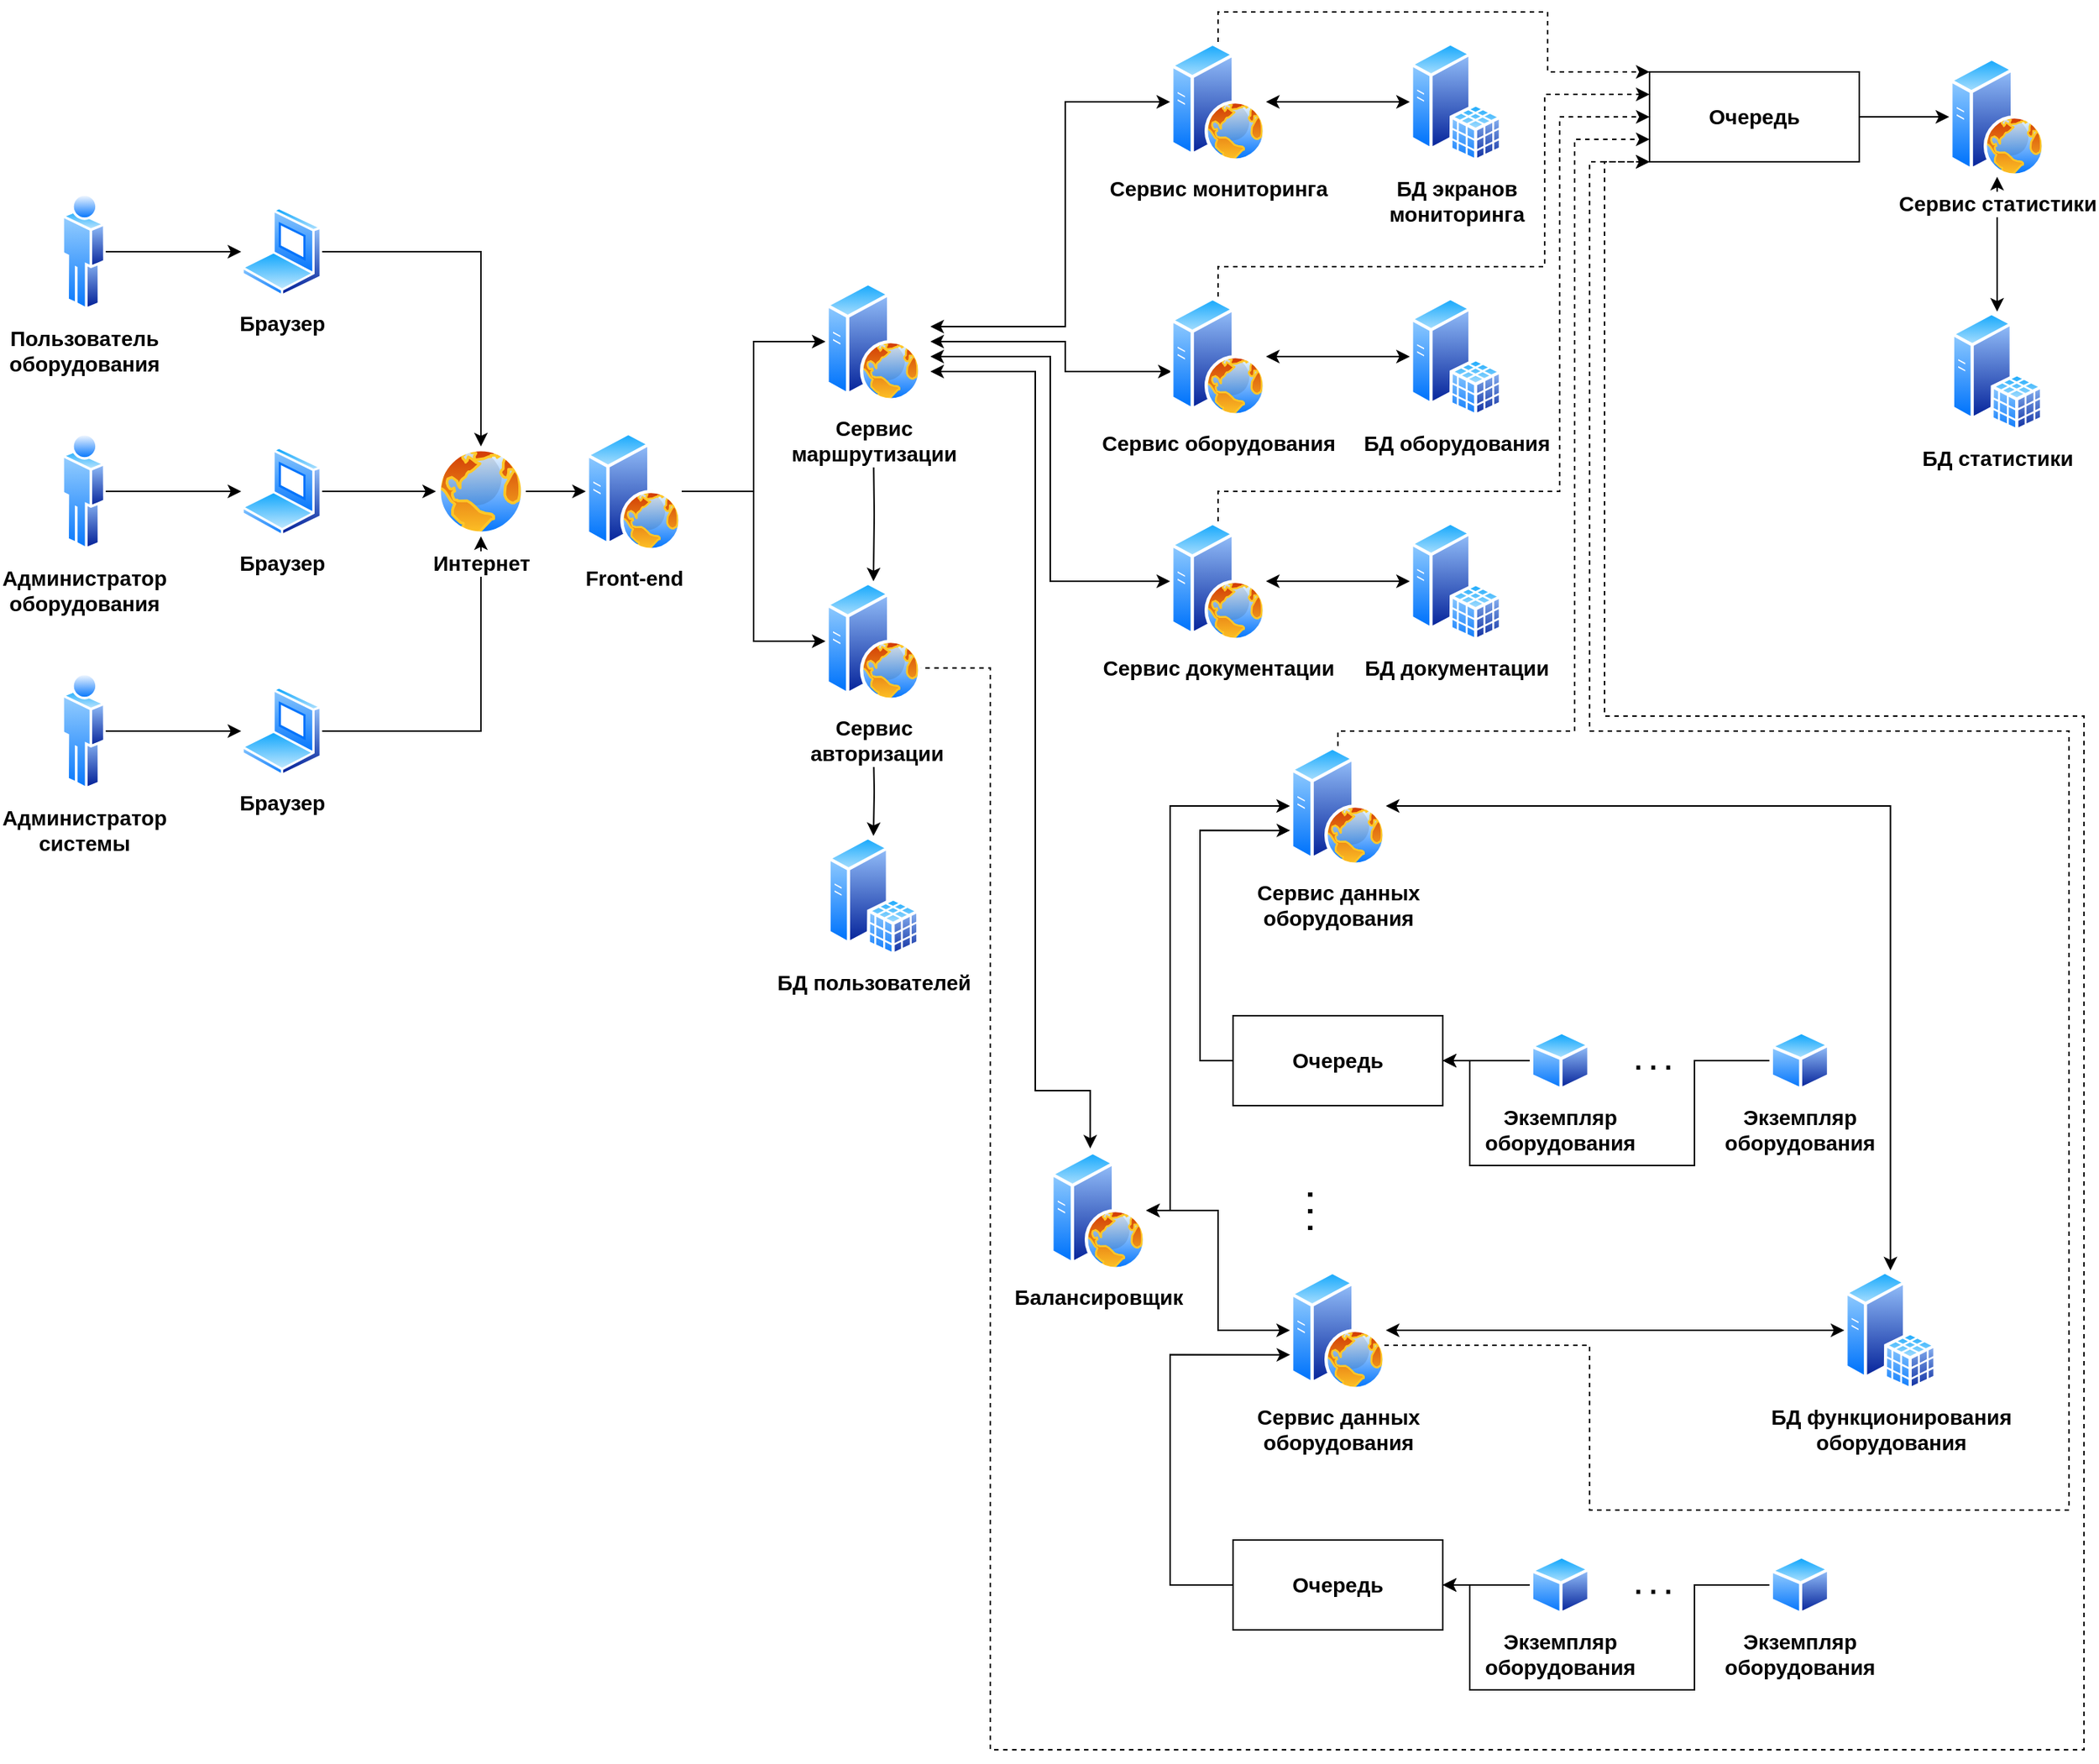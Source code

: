 <mxfile version="14.5.1" type="device"><diagram id="7UiXwg1uSnrwbN_RtKZs" name="Page-1"><mxGraphModel dx="2770" dy="1487" grid="1" gridSize="10" guides="1" tooltips="1" connect="1" arrows="1" fold="1" page="0" pageScale="1" pageWidth="827" pageHeight="1169" math="0" shadow="0"><root><mxCell id="0"/><mxCell id="1" parent="0"/><mxCell id="UalVrXW0ZuYl1teN-6kn-25" style="edgeStyle=orthogonalEdgeStyle;rounded=0;orthogonalLoop=1;jettySize=auto;html=1;exitX=1;exitY=0.5;exitDx=0;exitDy=0;fontSize=14;fontStyle=1" parent="1" source="UalVrXW0ZuYl1teN-6kn-15" target="UalVrXW0ZuYl1teN-6kn-18" edge="1"><mxGeometry relative="1" as="geometry"/></mxCell><mxCell id="UalVrXW0ZuYl1teN-6kn-15" value="Пользователь&lt;br style=&quot;font-size: 14px;&quot;&gt;оборудования" style="aspect=fixed;perimeter=ellipsePerimeter;html=1;align=center;shadow=0;dashed=0;spacingTop=3;image;image=img/lib/active_directory/user.svg;strokeColor=#000000;fontSize=14;fontStyle=1" parent="1" vertex="1"><mxGeometry x="20" y="160" width="29.6" height="80" as="geometry"/></mxCell><mxCell id="UalVrXW0ZuYl1teN-6kn-26" style="edgeStyle=orthogonalEdgeStyle;rounded=0;orthogonalLoop=1;jettySize=auto;html=1;exitX=1;exitY=0.5;exitDx=0;exitDy=0;entryX=0;entryY=0.5;entryDx=0;entryDy=0;fontSize=14;fontStyle=1" parent="1" source="UalVrXW0ZuYl1teN-6kn-16" target="UalVrXW0ZuYl1teN-6kn-19" edge="1"><mxGeometry relative="1" as="geometry"/></mxCell><mxCell id="UalVrXW0ZuYl1teN-6kn-16" value="Администратор&lt;br style=&quot;font-size: 14px;&quot;&gt;оборудования" style="aspect=fixed;perimeter=ellipsePerimeter;html=1;align=center;shadow=0;dashed=0;spacingTop=3;image;image=img/lib/active_directory/user.svg;strokeColor=#000000;fontSize=14;fontStyle=1" parent="1" vertex="1"><mxGeometry x="20" y="320" width="29.6" height="80" as="geometry"/></mxCell><mxCell id="UalVrXW0ZuYl1teN-6kn-27" style="edgeStyle=orthogonalEdgeStyle;rounded=0;orthogonalLoop=1;jettySize=auto;html=1;exitX=1;exitY=0.5;exitDx=0;exitDy=0;entryX=0;entryY=0.5;entryDx=0;entryDy=0;fontSize=14;fontStyle=1" parent="1" source="UalVrXW0ZuYl1teN-6kn-17" target="UalVrXW0ZuYl1teN-6kn-20" edge="1"><mxGeometry relative="1" as="geometry"/></mxCell><mxCell id="UalVrXW0ZuYl1teN-6kn-17" value="Администратор&lt;br style=&quot;font-size: 14px;&quot;&gt;системы" style="aspect=fixed;perimeter=ellipsePerimeter;html=1;align=center;shadow=0;dashed=0;spacingTop=3;image;image=img/lib/active_directory/user.svg;strokeColor=#000000;fontSize=14;fontStyle=1" parent="1" vertex="1"><mxGeometry x="20" y="480" width="29.6" height="80" as="geometry"/></mxCell><mxCell id="UalVrXW0ZuYl1teN-6kn-28" style="edgeStyle=orthogonalEdgeStyle;rounded=0;orthogonalLoop=1;jettySize=auto;html=1;exitX=1;exitY=0.5;exitDx=0;exitDy=0;fontSize=14;fontStyle=1" parent="1" source="UalVrXW0ZuYl1teN-6kn-18" target="UalVrXW0ZuYl1teN-6kn-21" edge="1"><mxGeometry relative="1" as="geometry"/></mxCell><mxCell id="UalVrXW0ZuYl1teN-6kn-18" value="Браузер" style="aspect=fixed;perimeter=ellipsePerimeter;html=1;align=center;shadow=0;dashed=0;spacingTop=3;image;image=img/lib/active_directory/laptop_client.svg;strokeColor=#000000;fontSize=14;fontStyle=1" parent="1" vertex="1"><mxGeometry x="140" y="170" width="54" height="60" as="geometry"/></mxCell><mxCell id="UalVrXW0ZuYl1teN-6kn-23" style="edgeStyle=orthogonalEdgeStyle;rounded=0;orthogonalLoop=1;jettySize=auto;html=1;exitX=1;exitY=0.5;exitDx=0;exitDy=0;fontSize=14;fontStyle=1" parent="1" source="UalVrXW0ZuYl1teN-6kn-19" target="UalVrXW0ZuYl1teN-6kn-21" edge="1"><mxGeometry relative="1" as="geometry"/></mxCell><mxCell id="UalVrXW0ZuYl1teN-6kn-19" value="Браузер" style="aspect=fixed;perimeter=ellipsePerimeter;html=1;align=center;shadow=0;dashed=0;spacingTop=3;image;image=img/lib/active_directory/laptop_client.svg;strokeColor=#000000;fontSize=14;fontStyle=1" parent="1" vertex="1"><mxGeometry x="140" y="330" width="54" height="60" as="geometry"/></mxCell><mxCell id="UalVrXW0ZuYl1teN-6kn-24" style="edgeStyle=orthogonalEdgeStyle;rounded=0;orthogonalLoop=1;jettySize=auto;html=1;exitX=1;exitY=0.5;exitDx=0;exitDy=0;entryX=0.5;entryY=1;entryDx=0;entryDy=0;fontSize=14;fontStyle=1" parent="1" source="UalVrXW0ZuYl1teN-6kn-20" target="UalVrXW0ZuYl1teN-6kn-21" edge="1"><mxGeometry relative="1" as="geometry"/></mxCell><mxCell id="UalVrXW0ZuYl1teN-6kn-20" value="Браузер" style="aspect=fixed;perimeter=ellipsePerimeter;html=1;align=center;shadow=0;dashed=0;spacingTop=3;image;image=img/lib/active_directory/laptop_client.svg;strokeColor=#000000;fontSize=14;fontStyle=1" parent="1" vertex="1"><mxGeometry x="140" y="490" width="54" height="60" as="geometry"/></mxCell><mxCell id="UalVrXW0ZuYl1teN-6kn-30" style="edgeStyle=orthogonalEdgeStyle;rounded=0;orthogonalLoop=1;jettySize=auto;html=1;exitX=1;exitY=0.5;exitDx=0;exitDy=0;fontSize=14;fontStyle=1" parent="1" source="UalVrXW0ZuYl1teN-6kn-21" target="UalVrXW0ZuYl1teN-6kn-29" edge="1"><mxGeometry relative="1" as="geometry"/></mxCell><mxCell id="UalVrXW0ZuYl1teN-6kn-21" value="Интернет" style="aspect=fixed;perimeter=ellipsePerimeter;html=1;align=center;shadow=0;dashed=0;spacingTop=3;image;image=img/lib/active_directory/internet_globe.svg;strokeColor=#000000;fontSize=14;fontStyle=1" parent="1" vertex="1"><mxGeometry x="270" y="330" width="60" height="60" as="geometry"/></mxCell><mxCell id="UalVrXW0ZuYl1teN-6kn-34" style="edgeStyle=orthogonalEdgeStyle;rounded=0;orthogonalLoop=1;jettySize=auto;html=1;exitX=1;exitY=0.5;exitDx=0;exitDy=0;entryX=0;entryY=0.5;entryDx=0;entryDy=0;fontSize=14;fontStyle=1" parent="1" source="UalVrXW0ZuYl1teN-6kn-29" target="UalVrXW0ZuYl1teN-6kn-31" edge="1"><mxGeometry relative="1" as="geometry"/></mxCell><mxCell id="UalVrXW0ZuYl1teN-6kn-36" style="edgeStyle=orthogonalEdgeStyle;rounded=0;orthogonalLoop=1;jettySize=auto;html=1;exitX=1;exitY=0.5;exitDx=0;exitDy=0;entryX=0;entryY=0.5;entryDx=0;entryDy=0;fontSize=14;fontStyle=1" parent="1" source="UalVrXW0ZuYl1teN-6kn-29" target="UalVrXW0ZuYl1teN-6kn-32" edge="1"><mxGeometry relative="1" as="geometry"/></mxCell><mxCell id="UalVrXW0ZuYl1teN-6kn-29" value="Front-end" style="aspect=fixed;perimeter=ellipsePerimeter;html=1;align=center;shadow=0;dashed=0;spacingTop=3;image;image=img/lib/active_directory/web_server.svg;strokeColor=#000000;fontSize=14;fontStyle=1" parent="1" vertex="1"><mxGeometry x="370" y="320" width="64" height="80" as="geometry"/></mxCell><mxCell id="UalVrXW0ZuYl1teN-6kn-37" style="edgeStyle=orthogonalEdgeStyle;rounded=0;orthogonalLoop=1;jettySize=auto;html=1;startArrow=classic;startFill=1;fontSize=14;fontStyle=1" parent="1" target="UalVrXW0ZuYl1teN-6kn-32" edge="1"><mxGeometry relative="1" as="geometry"><mxPoint x="562" y="330" as="sourcePoint"/></mxGeometry></mxCell><mxCell id="UalVrXW0ZuYl1teN-6kn-44" style="edgeStyle=orthogonalEdgeStyle;rounded=0;orthogonalLoop=1;jettySize=auto;html=1;entryX=0;entryY=0.5;entryDx=0;entryDy=0;startArrow=classic;startFill=1;fontSize=14;fontStyle=1;" parent="1" target="UalVrXW0ZuYl1teN-6kn-43" edge="1"><mxGeometry relative="1" as="geometry"><mxPoint x="600" y="250" as="sourcePoint"/><Array as="points"><mxPoint x="690" y="250"/><mxPoint x="690" y="100"/></Array></mxGeometry></mxCell><mxCell id="UalVrXW0ZuYl1teN-6kn-45" style="edgeStyle=orthogonalEdgeStyle;rounded=0;orthogonalLoop=1;jettySize=auto;html=1;entryX=0;entryY=0.5;entryDx=0;entryDy=0;startArrow=classic;startFill=1;fontSize=14;fontStyle=1;" parent="1" target="UalVrXW0ZuYl1teN-6kn-40" edge="1"><mxGeometry relative="1" as="geometry"><mxPoint x="600" y="270" as="sourcePoint"/><Array as="points"><mxPoint x="680" y="270"/><mxPoint x="680" y="420"/></Array></mxGeometry></mxCell><mxCell id="UalVrXW0ZuYl1teN-6kn-47" style="edgeStyle=orthogonalEdgeStyle;rounded=0;orthogonalLoop=1;jettySize=auto;html=1;startArrow=classic;startFill=1;fontSize=14;fontStyle=1" parent="1" target="UalVrXW0ZuYl1teN-6kn-39" edge="1"><mxGeometry relative="1" as="geometry"><mxPoint x="600" y="260" as="sourcePoint"/><Array as="points"><mxPoint x="690" y="260"/><mxPoint x="690" y="280"/></Array></mxGeometry></mxCell><mxCell id="a8c47c5r9YvMQlhrySPh-16" style="edgeStyle=orthogonalEdgeStyle;rounded=0;orthogonalLoop=1;jettySize=auto;html=1;entryX=0.417;entryY=-0.017;entryDx=0;entryDy=0;entryPerimeter=0;startArrow=classic;startFill=1;" edge="1" parent="1" target="a8c47c5r9YvMQlhrySPh-11"><mxGeometry relative="1" as="geometry"><mxPoint x="600" y="280" as="sourcePoint"/><Array as="points"><mxPoint x="670" y="280"/><mxPoint x="670" y="760"/><mxPoint x="707" y="760"/></Array></mxGeometry></mxCell><mxCell id="UalVrXW0ZuYl1teN-6kn-31" value="Сервис &lt;br&gt;маршрутизации" style="aspect=fixed;perimeter=ellipsePerimeter;html=1;align=center;shadow=0;dashed=0;spacingTop=3;image;image=img/lib/active_directory/web_server.svg;strokeColor=#000000;fontSize=14;fontStyle=1" parent="1" vertex="1"><mxGeometry x="530" y="220" width="64" height="80" as="geometry"/></mxCell><mxCell id="UalVrXW0ZuYl1teN-6kn-49" style="edgeStyle=orthogonalEdgeStyle;rounded=0;orthogonalLoop=1;jettySize=auto;html=1;startArrow=classic;startFill=1;fontSize=14;fontStyle=1" parent="1" target="UalVrXW0ZuYl1teN-6kn-48" edge="1"><mxGeometry relative="1" as="geometry"><mxPoint x="562" y="530" as="sourcePoint"/></mxGeometry></mxCell><mxCell id="UalVrXW0ZuYl1teN-6kn-87" style="edgeStyle=orthogonalEdgeStyle;rounded=0;orthogonalLoop=1;jettySize=auto;html=1;exitX=1;exitY=0.75;exitDx=0;exitDy=0;entryX=0;entryY=1;entryDx=0;entryDy=0;startArrow=none;startFill=0;fontSize=14;fontStyle=1;dashed=1;" parent="1" source="UalVrXW0ZuYl1teN-6kn-32" target="UalVrXW0ZuYl1teN-6kn-77" edge="1"><mxGeometry relative="1" as="geometry"><Array as="points"><mxPoint x="640" y="478"/><mxPoint x="640" y="1200"/><mxPoint x="1370" y="1200"/><mxPoint x="1370" y="510"/><mxPoint x="1050" y="510"/><mxPoint x="1050" y="140"/></Array></mxGeometry></mxCell><mxCell id="UalVrXW0ZuYl1teN-6kn-32" value="Сервис&lt;br&gt;&amp;nbsp;авторизации" style="aspect=fixed;perimeter=ellipsePerimeter;html=1;align=center;shadow=0;dashed=0;spacingTop=3;image;image=img/lib/active_directory/web_server.svg;strokeColor=#000000;fontSize=14;fontStyle=1" parent="1" vertex="1"><mxGeometry x="530" y="420" width="64" height="80" as="geometry"/></mxCell><mxCell id="UalVrXW0ZuYl1teN-6kn-56" style="edgeStyle=orthogonalEdgeStyle;rounded=0;orthogonalLoop=1;jettySize=auto;html=1;exitX=1;exitY=0.5;exitDx=0;exitDy=0;entryX=0;entryY=0.5;entryDx=0;entryDy=0;startArrow=classic;startFill=1;fontSize=14;fontStyle=1" parent="1" source="UalVrXW0ZuYl1teN-6kn-39" target="UalVrXW0ZuYl1teN-6kn-53" edge="1"><mxGeometry relative="1" as="geometry"/></mxCell><mxCell id="UalVrXW0ZuYl1teN-6kn-84" style="edgeStyle=orthogonalEdgeStyle;rounded=0;orthogonalLoop=1;jettySize=auto;html=1;exitX=0.5;exitY=0;exitDx=0;exitDy=0;entryX=0;entryY=0.25;entryDx=0;entryDy=0;startArrow=none;startFill=0;fontSize=14;fontStyle=1;dashed=1;" parent="1" source="UalVrXW0ZuYl1teN-6kn-39" target="UalVrXW0ZuYl1teN-6kn-77" edge="1"><mxGeometry relative="1" as="geometry"><Array as="points"><mxPoint x="792" y="210"/><mxPoint x="1010" y="210"/><mxPoint x="1010" y="95"/></Array></mxGeometry></mxCell><mxCell id="UalVrXW0ZuYl1teN-6kn-39" value="Сервис оборудования" style="aspect=fixed;perimeter=ellipsePerimeter;html=1;align=center;shadow=0;dashed=0;spacingTop=3;image;image=img/lib/active_directory/web_server.svg;strokeColor=#000000;fontSize=14;fontStyle=1" parent="1" vertex="1"><mxGeometry x="760" y="230" width="64" height="80" as="geometry"/></mxCell><mxCell id="UalVrXW0ZuYl1teN-6kn-57" style="edgeStyle=orthogonalEdgeStyle;rounded=0;orthogonalLoop=1;jettySize=auto;html=1;exitX=1;exitY=0.5;exitDx=0;exitDy=0;entryX=0;entryY=0.5;entryDx=0;entryDy=0;startArrow=classic;startFill=1;fontSize=14;fontStyle=1" parent="1" source="UalVrXW0ZuYl1teN-6kn-40" target="UalVrXW0ZuYl1teN-6kn-52" edge="1"><mxGeometry relative="1" as="geometry"/></mxCell><mxCell id="UalVrXW0ZuYl1teN-6kn-85" style="edgeStyle=orthogonalEdgeStyle;rounded=0;orthogonalLoop=1;jettySize=auto;html=1;exitX=0.5;exitY=0;exitDx=0;exitDy=0;entryX=0;entryY=0.5;entryDx=0;entryDy=0;startArrow=none;startFill=0;fontSize=14;fontStyle=1;dashed=1;" parent="1" source="UalVrXW0ZuYl1teN-6kn-40" target="UalVrXW0ZuYl1teN-6kn-77" edge="1"><mxGeometry relative="1" as="geometry"><Array as="points"><mxPoint x="792" y="360"/><mxPoint x="1020" y="360"/><mxPoint x="1020" y="110"/></Array></mxGeometry></mxCell><mxCell id="UalVrXW0ZuYl1teN-6kn-40" value="Сервис документации" style="aspect=fixed;perimeter=ellipsePerimeter;html=1;align=center;shadow=0;dashed=0;spacingTop=3;image;image=img/lib/active_directory/web_server.svg;strokeColor=#000000;fontSize=14;fontStyle=1" parent="1" vertex="1"><mxGeometry x="760" y="380" width="64" height="80" as="geometry"/></mxCell><mxCell id="UalVrXW0ZuYl1teN-6kn-59" value="" style="edgeStyle=orthogonalEdgeStyle;rounded=0;orthogonalLoop=1;jettySize=auto;html=1;startArrow=classic;startFill=1;fontSize=14;fontStyle=1" parent="1" source="UalVrXW0ZuYl1teN-6kn-42" target="UalVrXW0ZuYl1teN-6kn-58" edge="1"><mxGeometry relative="1" as="geometry"/></mxCell><mxCell id="UalVrXW0ZuYl1teN-6kn-86" style="edgeStyle=orthogonalEdgeStyle;rounded=0;orthogonalLoop=1;jettySize=auto;html=1;entryX=0;entryY=0.75;entryDx=0;entryDy=0;startArrow=none;startFill=0;exitX=0.5;exitY=0;exitDx=0;exitDy=0;fontSize=14;fontStyle=1;dashed=1;" parent="1" source="UalVrXW0ZuYl1teN-6kn-42" target="UalVrXW0ZuYl1teN-6kn-77" edge="1"><mxGeometry relative="1" as="geometry"><Array as="points"><mxPoint x="872" y="520"/><mxPoint x="1030" y="520"/><mxPoint x="1030" y="125"/></Array></mxGeometry></mxCell><mxCell id="a8c47c5r9YvMQlhrySPh-20" style="edgeStyle=orthogonalEdgeStyle;rounded=0;orthogonalLoop=1;jettySize=auto;html=1;entryX=1;entryY=0.5;entryDx=0;entryDy=0;startArrow=classic;startFill=1;" edge="1" parent="1" source="UalVrXW0ZuYl1teN-6kn-42" target="a8c47c5r9YvMQlhrySPh-11"><mxGeometry relative="1" as="geometry"><Array as="points"><mxPoint x="760" y="570"/><mxPoint x="760" y="840"/></Array></mxGeometry></mxCell><mxCell id="UalVrXW0ZuYl1teN-6kn-42" value="Сервис данных &lt;br style=&quot;font-size: 14px;&quot;&gt;оборудования" style="aspect=fixed;perimeter=ellipsePerimeter;html=1;align=center;shadow=0;dashed=0;spacingTop=3;image;image=img/lib/active_directory/web_server.svg;strokeColor=#000000;fontSize=14;fontStyle=1" parent="1" vertex="1"><mxGeometry x="840" y="530" width="64" height="80" as="geometry"/></mxCell><mxCell id="UalVrXW0ZuYl1teN-6kn-55" style="edgeStyle=orthogonalEdgeStyle;rounded=0;orthogonalLoop=1;jettySize=auto;html=1;exitX=1;exitY=0.5;exitDx=0;exitDy=0;startArrow=classic;startFill=1;fontSize=14;fontStyle=1" parent="1" source="UalVrXW0ZuYl1teN-6kn-43" target="UalVrXW0ZuYl1teN-6kn-54" edge="1"><mxGeometry relative="1" as="geometry"/></mxCell><mxCell id="UalVrXW0ZuYl1teN-6kn-83" style="edgeStyle=orthogonalEdgeStyle;rounded=0;orthogonalLoop=1;jettySize=auto;html=1;exitX=0.5;exitY=0;exitDx=0;exitDy=0;startArrow=none;startFill=0;entryX=0;entryY=0;entryDx=0;entryDy=0;fontSize=14;fontStyle=1;dashed=1;" parent="1" source="UalVrXW0ZuYl1teN-6kn-43" target="UalVrXW0ZuYl1teN-6kn-77" edge="1"><mxGeometry relative="1" as="geometry"><mxPoint x="1190" y="80" as="targetPoint"/><Array as="points"><mxPoint x="792" y="40"/><mxPoint x="1012" y="40"/><mxPoint x="1012" y="80"/></Array></mxGeometry></mxCell><mxCell id="UalVrXW0ZuYl1teN-6kn-43" value="Сервис мониторинга" style="aspect=fixed;perimeter=ellipsePerimeter;html=1;align=center;shadow=0;dashed=0;spacingTop=3;image;image=img/lib/active_directory/web_server.svg;strokeColor=#000000;fontSize=14;fontStyle=1" parent="1" vertex="1"><mxGeometry x="760" y="60" width="64" height="80" as="geometry"/></mxCell><mxCell id="UalVrXW0ZuYl1teN-6kn-48" value="БД пользователей" style="aspect=fixed;perimeter=ellipsePerimeter;html=1;align=center;shadow=0;dashed=0;spacingTop=3;image;image=img/lib/active_directory/sql_server.svg;strokeColor=#000000;fontSize=14;fontStyle=1" parent="1" vertex="1"><mxGeometry x="531.2" y="590" width="61.6" height="80" as="geometry"/></mxCell><mxCell id="UalVrXW0ZuYl1teN-6kn-52" value="БД документации" style="aspect=fixed;perimeter=ellipsePerimeter;html=1;align=center;shadow=0;dashed=0;spacingTop=3;image;image=img/lib/active_directory/sql_server.svg;strokeColor=#000000;fontSize=14;fontStyle=1" parent="1" vertex="1"><mxGeometry x="920" y="380" width="61.6" height="80" as="geometry"/></mxCell><mxCell id="UalVrXW0ZuYl1teN-6kn-53" value="БД оборудования" style="aspect=fixed;perimeter=ellipsePerimeter;html=1;align=center;shadow=0;dashed=0;spacingTop=3;image;image=img/lib/active_directory/sql_server.svg;strokeColor=#000000;fontSize=14;fontStyle=1" parent="1" vertex="1"><mxGeometry x="920" y="230" width="61.6" height="80" as="geometry"/></mxCell><mxCell id="UalVrXW0ZuYl1teN-6kn-54" value="БД экранов&lt;br style=&quot;font-size: 14px;&quot;&gt;мониторинга" style="aspect=fixed;perimeter=ellipsePerimeter;html=1;align=center;shadow=0;dashed=0;spacingTop=3;image;image=img/lib/active_directory/sql_server.svg;strokeColor=#000000;fontSize=14;fontStyle=1" parent="1" vertex="1"><mxGeometry x="920" y="60" width="61.6" height="80" as="geometry"/></mxCell><mxCell id="UalVrXW0ZuYl1teN-6kn-58" value="БД функционирования &lt;br style=&quot;font-size: 14px;&quot;&gt;оборудования" style="aspect=fixed;perimeter=ellipsePerimeter;html=1;align=center;shadow=0;dashed=0;spacingTop=3;image;image=img/lib/active_directory/sql_server.svg;strokeColor=#000000;fontSize=14;fontStyle=1" parent="1" vertex="1"><mxGeometry x="1210" y="880" width="61.6" height="80" as="geometry"/></mxCell><mxCell id="UalVrXW0ZuYl1teN-6kn-93" style="edgeStyle=orthogonalEdgeStyle;rounded=0;orthogonalLoop=1;jettySize=auto;html=1;startArrow=classic;startFill=1;fontSize=14;fontStyle=1" parent="1" source="UalVrXW0ZuYl1teN-6kn-70" target="UalVrXW0ZuYl1teN-6kn-89" edge="1"><mxGeometry relative="1" as="geometry"/></mxCell><mxCell id="UalVrXW0ZuYl1teN-6kn-70" value="Сервис статистики" style="aspect=fixed;perimeter=ellipsePerimeter;html=1;align=center;shadow=0;dashed=0;spacingTop=3;image;image=img/lib/active_directory/web_server.svg;strokeColor=#000000;fontSize=14;fontStyle=1" parent="1" vertex="1"><mxGeometry x="1280" y="70" width="64" height="80" as="geometry"/></mxCell><mxCell id="UalVrXW0ZuYl1teN-6kn-88" style="edgeStyle=orthogonalEdgeStyle;rounded=0;orthogonalLoop=1;jettySize=auto;html=1;exitX=1;exitY=0.5;exitDx=0;exitDy=0;startArrow=none;startFill=0;fontSize=14;fontStyle=1" parent="1" source="UalVrXW0ZuYl1teN-6kn-77" target="UalVrXW0ZuYl1teN-6kn-70" edge="1"><mxGeometry relative="1" as="geometry"/></mxCell><mxCell id="UalVrXW0ZuYl1teN-6kn-77" value="Очередь" style="rounded=0;whiteSpace=wrap;html=1;strokeColor=#000000;fontSize=14;fontStyle=1" parent="1" vertex="1"><mxGeometry x="1080" y="80" width="140" height="60" as="geometry"/></mxCell><mxCell id="UalVrXW0ZuYl1teN-6kn-89" value="БД статистики" style="aspect=fixed;perimeter=ellipsePerimeter;html=1;align=center;shadow=0;dashed=0;spacingTop=3;image;image=img/lib/active_directory/sql_server.svg;strokeColor=#000000;fontSize=14;fontStyle=1" parent="1" vertex="1"><mxGeometry x="1281.2" y="240" width="61.6" height="80" as="geometry"/></mxCell><mxCell id="ECWwWPn8zcbBO9DhvXyt-3" style="edgeStyle=orthogonalEdgeStyle;rounded=0;sketch=0;orthogonalLoop=1;jettySize=auto;html=1;entryX=0.002;entryY=0.704;entryDx=0;entryDy=0;entryPerimeter=0;startArrow=none;startFill=0;strokeColor=#000000;strokeWidth=1;fontSize=12;" parent="1" source="ECWwWPn8zcbBO9DhvXyt-1" target="UalVrXW0ZuYl1teN-6kn-42" edge="1"><mxGeometry relative="1" as="geometry"><Array as="points"><mxPoint x="780" y="740"/><mxPoint x="780" y="586"/></Array></mxGeometry></mxCell><mxCell id="ECWwWPn8zcbBO9DhvXyt-1" value="Очередь" style="rounded=0;whiteSpace=wrap;html=1;strokeColor=#000000;fontSize=14;fontStyle=1" parent="1" vertex="1"><mxGeometry x="802" y="710" width="140" height="60" as="geometry"/></mxCell><mxCell id="ECWwWPn8zcbBO9DhvXyt-12" style="edgeStyle=orthogonalEdgeStyle;rounded=0;sketch=0;orthogonalLoop=1;jettySize=auto;html=1;startArrow=none;startFill=0;strokeColor=#000000;strokeWidth=1;fontSize=12;" parent="1" source="ECWwWPn8zcbBO9DhvXyt-4" target="ECWwWPn8zcbBO9DhvXyt-1" edge="1"><mxGeometry relative="1" as="geometry"/></mxCell><mxCell id="ECWwWPn8zcbBO9DhvXyt-4" value="&lt;font style=&quot;font-size: 14px&quot;&gt;&lt;b&gt;Экземпляр&lt;br&gt;оборудования&lt;/b&gt;&lt;/font&gt;" style="aspect=fixed;perimeter=ellipsePerimeter;html=1;align=center;shadow=0;dashed=0;spacingTop=3;image;image=img/lib/active_directory/generic_node.svg;fontSize=12;" parent="1" vertex="1"><mxGeometry x="1000" y="720" width="40.82" height="40" as="geometry"/></mxCell><mxCell id="ECWwWPn8zcbBO9DhvXyt-8" style="edgeStyle=orthogonalEdgeStyle;rounded=0;sketch=0;orthogonalLoop=1;jettySize=auto;html=1;exitX=0;exitY=0.5;exitDx=0;exitDy=0;entryX=1;entryY=0.5;entryDx=0;entryDy=0;startArrow=none;startFill=0;strokeColor=#000000;strokeWidth=1;fontSize=12;" parent="1" source="ECWwWPn8zcbBO9DhvXyt-5" target="ECWwWPn8zcbBO9DhvXyt-1" edge="1"><mxGeometry relative="1" as="geometry"><Array as="points"><mxPoint x="1110" y="740"/><mxPoint x="1110" y="810"/><mxPoint x="960" y="810"/><mxPoint x="960" y="740"/></Array></mxGeometry></mxCell><mxCell id="ECWwWPn8zcbBO9DhvXyt-5" value="&lt;font style=&quot;font-size: 14px&quot;&gt;&lt;b&gt;Экземпляр&lt;br&gt;оборудования&lt;/b&gt;&lt;/font&gt;" style="aspect=fixed;perimeter=ellipsePerimeter;html=1;align=center;shadow=0;dashed=0;spacingTop=3;image;image=img/lib/active_directory/generic_node.svg;fontSize=12;" parent="1" vertex="1"><mxGeometry x="1160" y="720" width="40.82" height="40" as="geometry"/></mxCell><mxCell id="ECWwWPn8zcbBO9DhvXyt-13" value="&lt;font size=&quot;1&quot;&gt;&lt;b style=&quot;font-size: 18px&quot;&gt;. . .&lt;/b&gt;&lt;/font&gt;" style="text;html=1;align=center;verticalAlign=middle;resizable=0;points=[];autosize=1;fontSize=12;" parent="1" vertex="1"><mxGeometry x="1061.6" y="730" width="40" height="20" as="geometry"/></mxCell><mxCell id="a8c47c5r9YvMQlhrySPh-14" style="edgeStyle=orthogonalEdgeStyle;rounded=0;orthogonalLoop=1;jettySize=auto;html=1;exitX=0;exitY=0.5;exitDx=0;exitDy=0;startArrow=classic;startFill=1;" edge="1" parent="1" source="a8c47c5r9YvMQlhrySPh-2" target="a8c47c5r9YvMQlhrySPh-11"><mxGeometry relative="1" as="geometry"/></mxCell><mxCell id="a8c47c5r9YvMQlhrySPh-19" style="edgeStyle=orthogonalEdgeStyle;rounded=0;orthogonalLoop=1;jettySize=auto;html=1;startArrow=classic;startFill=1;" edge="1" parent="1" source="a8c47c5r9YvMQlhrySPh-2" target="UalVrXW0ZuYl1teN-6kn-58"><mxGeometry relative="1" as="geometry"/></mxCell><mxCell id="a8c47c5r9YvMQlhrySPh-21" style="edgeStyle=orthogonalEdgeStyle;rounded=0;orthogonalLoop=1;jettySize=auto;html=1;startArrow=none;startFill=0;dashed=1;" edge="1" parent="1" source="a8c47c5r9YvMQlhrySPh-2"><mxGeometry relative="1" as="geometry"><mxPoint x="1080" y="140" as="targetPoint"/><Array as="points"><mxPoint x="1040" y="930"/><mxPoint x="1040" y="1040"/><mxPoint x="1360" y="1040"/><mxPoint x="1360" y="520"/><mxPoint x="1040" y="520"/><mxPoint x="1040" y="140"/></Array></mxGeometry></mxCell><mxCell id="a8c47c5r9YvMQlhrySPh-2" value="Сервис данных &lt;br style=&quot;font-size: 14px;&quot;&gt;оборудования" style="aspect=fixed;perimeter=ellipsePerimeter;html=1;align=center;shadow=0;dashed=0;spacingTop=3;image;image=img/lib/active_directory/web_server.svg;strokeColor=#000000;fontSize=14;fontStyle=1" vertex="1" parent="1"><mxGeometry x="840" y="880" width="64" height="80" as="geometry"/></mxCell><mxCell id="a8c47c5r9YvMQlhrySPh-4" style="edgeStyle=orthogonalEdgeStyle;rounded=0;sketch=0;orthogonalLoop=1;jettySize=auto;html=1;entryX=0.002;entryY=0.704;entryDx=0;entryDy=0;entryPerimeter=0;startArrow=none;startFill=0;strokeColor=#000000;strokeWidth=1;fontSize=12;" edge="1" parent="1" source="a8c47c5r9YvMQlhrySPh-5" target="a8c47c5r9YvMQlhrySPh-2"><mxGeometry relative="1" as="geometry"><Array as="points"><mxPoint x="760" y="1090"/><mxPoint x="760" y="936"/></Array></mxGeometry></mxCell><mxCell id="a8c47c5r9YvMQlhrySPh-5" value="Очередь" style="rounded=0;whiteSpace=wrap;html=1;strokeColor=#000000;fontSize=14;fontStyle=1" vertex="1" parent="1"><mxGeometry x="802" y="1060" width="140" height="60" as="geometry"/></mxCell><mxCell id="a8c47c5r9YvMQlhrySPh-6" style="edgeStyle=orthogonalEdgeStyle;rounded=0;sketch=0;orthogonalLoop=1;jettySize=auto;html=1;startArrow=none;startFill=0;strokeColor=#000000;strokeWidth=1;fontSize=12;" edge="1" parent="1" source="a8c47c5r9YvMQlhrySPh-7" target="a8c47c5r9YvMQlhrySPh-5"><mxGeometry relative="1" as="geometry"/></mxCell><mxCell id="a8c47c5r9YvMQlhrySPh-7" value="&lt;font style=&quot;font-size: 14px&quot;&gt;&lt;b&gt;Экземпляр&lt;br&gt;оборудования&lt;/b&gt;&lt;/font&gt;" style="aspect=fixed;perimeter=ellipsePerimeter;html=1;align=center;shadow=0;dashed=0;spacingTop=3;image;image=img/lib/active_directory/generic_node.svg;fontSize=12;" vertex="1" parent="1"><mxGeometry x="1000" y="1070" width="40.82" height="40" as="geometry"/></mxCell><mxCell id="a8c47c5r9YvMQlhrySPh-8" style="edgeStyle=orthogonalEdgeStyle;rounded=0;sketch=0;orthogonalLoop=1;jettySize=auto;html=1;exitX=0;exitY=0.5;exitDx=0;exitDy=0;entryX=1;entryY=0.5;entryDx=0;entryDy=0;startArrow=none;startFill=0;strokeColor=#000000;strokeWidth=1;fontSize=12;" edge="1" parent="1" source="a8c47c5r9YvMQlhrySPh-9" target="a8c47c5r9YvMQlhrySPh-5"><mxGeometry relative="1" as="geometry"><Array as="points"><mxPoint x="1110" y="1090"/><mxPoint x="1110" y="1160"/><mxPoint x="960" y="1160"/><mxPoint x="960" y="1090"/></Array></mxGeometry></mxCell><mxCell id="a8c47c5r9YvMQlhrySPh-9" value="&lt;font style=&quot;font-size: 14px&quot;&gt;&lt;b&gt;Экземпляр&lt;br&gt;оборудования&lt;/b&gt;&lt;/font&gt;" style="aspect=fixed;perimeter=ellipsePerimeter;html=1;align=center;shadow=0;dashed=0;spacingTop=3;image;image=img/lib/active_directory/generic_node.svg;fontSize=12;" vertex="1" parent="1"><mxGeometry x="1160" y="1070" width="40.82" height="40" as="geometry"/></mxCell><mxCell id="a8c47c5r9YvMQlhrySPh-10" value="&lt;font size=&quot;1&quot;&gt;&lt;b style=&quot;font-size: 18px&quot;&gt;. . .&lt;/b&gt;&lt;/font&gt;" style="text;html=1;align=center;verticalAlign=middle;resizable=0;points=[];autosize=1;fontSize=12;" vertex="1" parent="1"><mxGeometry x="1061.6" y="1080" width="40" height="20" as="geometry"/></mxCell><mxCell id="a8c47c5r9YvMQlhrySPh-11" value="Балансировщик" style="aspect=fixed;perimeter=ellipsePerimeter;html=1;align=center;shadow=0;dashed=0;spacingTop=3;image;image=img/lib/active_directory/web_server.svg;strokeColor=#000000;fontSize=14;fontStyle=1" vertex="1" parent="1"><mxGeometry x="680" y="800" width="64" height="80" as="geometry"/></mxCell><mxCell id="a8c47c5r9YvMQlhrySPh-12" value="&lt;font style=&quot;font-size: 20px&quot;&gt;&lt;b&gt;. . .&lt;/b&gt;&lt;/font&gt;" style="text;html=1;align=center;verticalAlign=middle;resizable=0;points=[];autosize=1;rotation=90;" vertex="1" parent="1"><mxGeometry x="840" y="830" width="40" height="20" as="geometry"/></mxCell></root></mxGraphModel></diagram></mxfile>